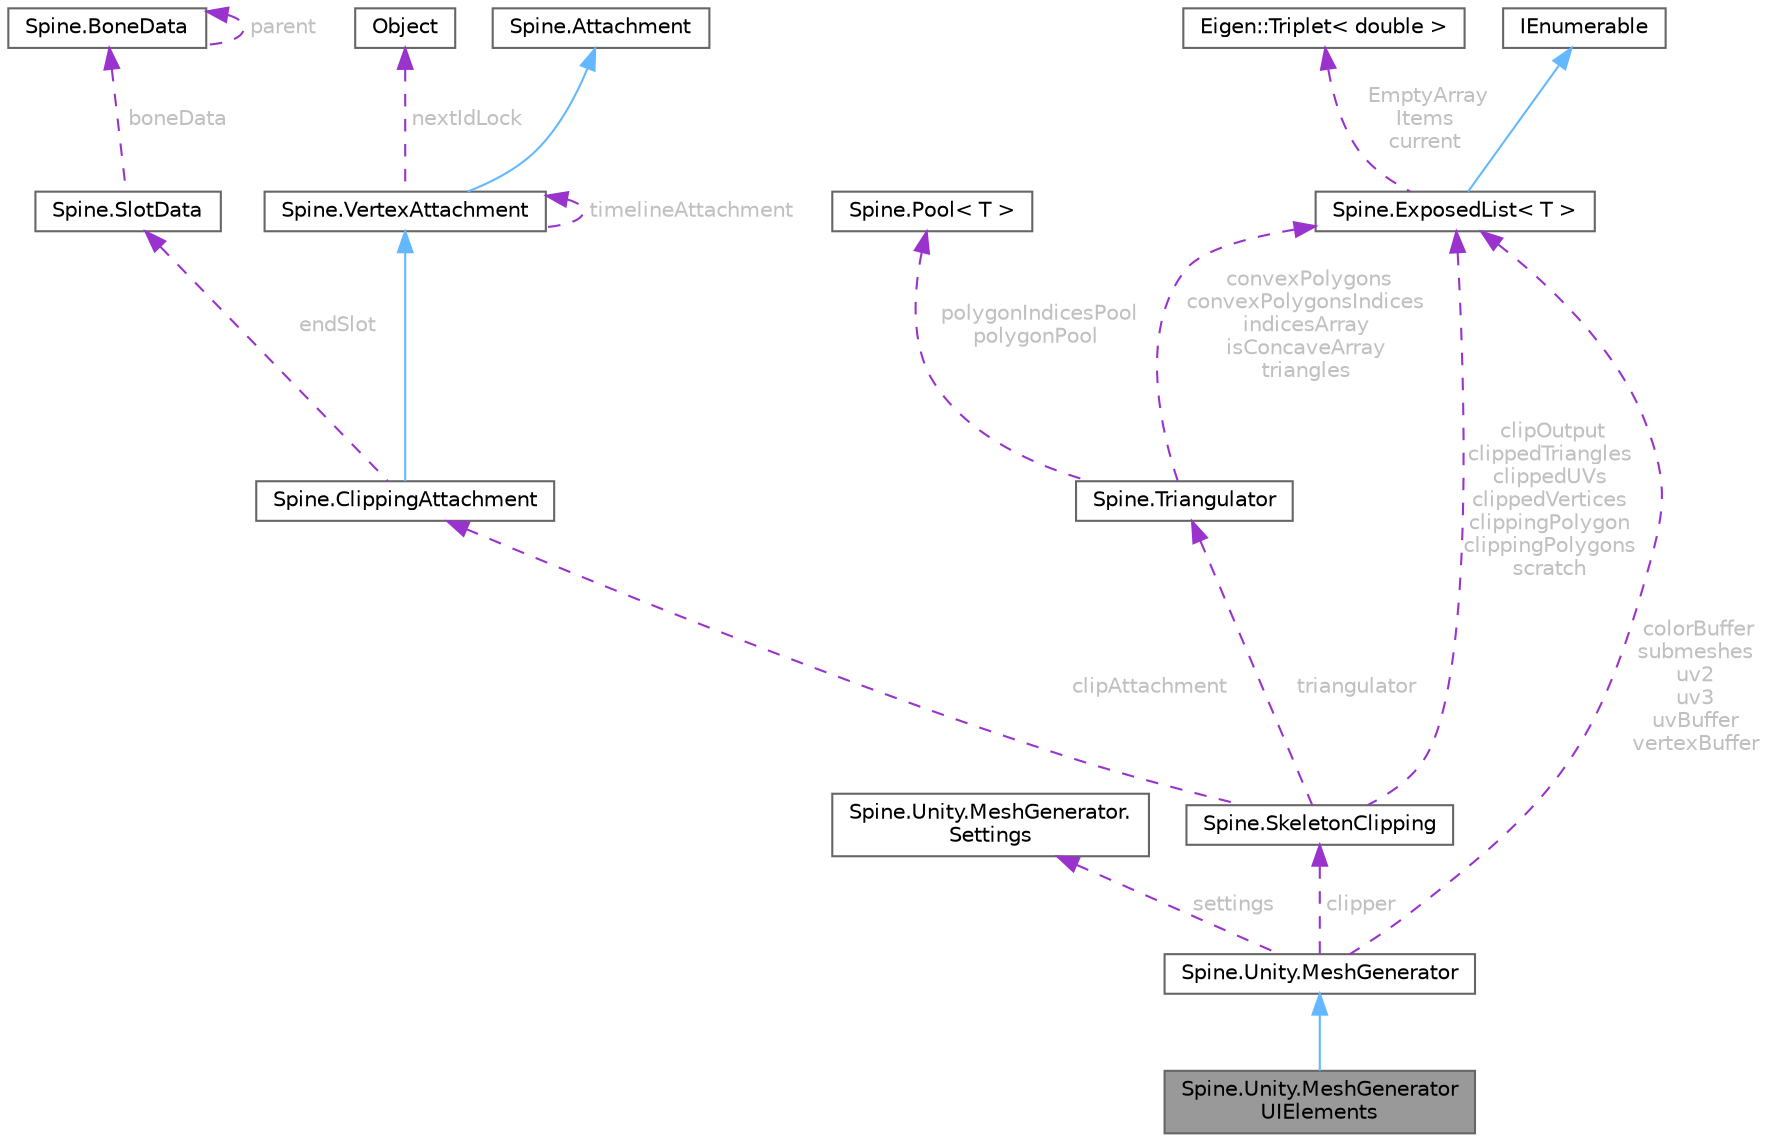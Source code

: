 digraph "Spine.Unity.MeshGeneratorUIElements"
{
 // LATEX_PDF_SIZE
  bgcolor="transparent";
  edge [fontname=Helvetica,fontsize=10,labelfontname=Helvetica,labelfontsize=10];
  node [fontname=Helvetica,fontsize=10,shape=box,height=0.2,width=0.4];
  Node1 [id="Node000001",label="Spine.Unity.MeshGenerator\lUIElements",height=0.2,width=0.4,color="gray40", fillcolor="grey60", style="filled", fontcolor="black",tooltip="Holds several methods to prepare and generate a UnityEngine mesh based on a skeleton...."];
  Node2 -> Node1 [id="edge19_Node000001_Node000002",dir="back",color="steelblue1",style="solid",tooltip=" "];
  Node2 [id="Node000002",label="Spine.Unity.MeshGenerator",height=0.2,width=0.4,color="gray40", fillcolor="white", style="filled",URL="$class_spine_1_1_unity_1_1_mesh_generator.html",tooltip="Holds several methods to prepare and generate a UnityEngine mesh based on a skeleton...."];
  Node3 -> Node2 [id="edge20_Node000002_Node000003",dir="back",color="darkorchid3",style="dashed",tooltip=" ",label=" settings",fontcolor="grey" ];
  Node3 [id="Node000003",label="Spine.Unity.MeshGenerator.\lSettings",height=0.2,width=0.4,color="gray40", fillcolor="white", style="filled",URL="$struct_spine_1_1_unity_1_1_mesh_generator_1_1_settings.html",tooltip=" "];
  Node4 -> Node2 [id="edge21_Node000002_Node000004",dir="back",color="darkorchid3",style="dashed",tooltip=" ",label=" colorBuffer\nsubmeshes\nuv2\nuv3\nuvBuffer\nvertexBuffer",fontcolor="grey" ];
  Node4 [id="Node000004",label="Spine.ExposedList\< T \>",height=0.2,width=0.4,color="gray40", fillcolor="white", style="filled",URL="$class_spine_1_1_exposed_list-1-g.html",tooltip=" "];
  Node5 -> Node4 [id="edge22_Node000004_Node000005",dir="back",color="steelblue1",style="solid",tooltip=" "];
  Node5 [id="Node000005",label="IEnumerable",height=0.2,width=0.4,color="gray40", fillcolor="white", style="filled",tooltip=" "];
  Node6 -> Node4 [id="edge23_Node000004_Node000006",dir="back",color="darkorchid3",style="dashed",tooltip=" ",label=" EmptyArray\nItems\ncurrent",fontcolor="grey" ];
  Node6 [id="Node000006",label="Eigen::Triplet\< double \>",height=0.2,width=0.4,color="gray40", fillcolor="white", style="filled",URL="$class_eigen_1_1_triplet.html",tooltip=" "];
  Node7 -> Node2 [id="edge24_Node000002_Node000007",dir="back",color="darkorchid3",style="dashed",tooltip=" ",label=" clipper",fontcolor="grey" ];
  Node7 [id="Node000007",label="Spine.SkeletonClipping",height=0.2,width=0.4,color="gray40", fillcolor="white", style="filled",URL="$class_spine_1_1_skeleton_clipping.html",tooltip=" "];
  Node8 -> Node7 [id="edge25_Node000007_Node000008",dir="back",color="darkorchid3",style="dashed",tooltip=" ",label=" triangulator",fontcolor="grey" ];
  Node8 [id="Node000008",label="Spine.Triangulator",height=0.2,width=0.4,color="gray40", fillcolor="white", style="filled",URL="$class_spine_1_1_triangulator.html",tooltip=" "];
  Node4 -> Node8 [id="edge26_Node000008_Node000004",dir="back",color="darkorchid3",style="dashed",tooltip=" ",label=" convexPolygons\nconvexPolygonsIndices\nindicesArray\nisConcaveArray\ntriangles",fontcolor="grey" ];
  Node9 -> Node8 [id="edge27_Node000008_Node000009",dir="back",color="darkorchid3",style="dashed",tooltip=" ",label=" polygonIndicesPool\npolygonPool",fontcolor="grey" ];
  Node9 [id="Node000009",label="Spine.Pool\< T \>",height=0.2,width=0.4,color="gray40", fillcolor="white", style="filled",URL="$class_spine_1_1_pool-1-g.html",tooltip=" "];
  Node4 -> Node7 [id="edge28_Node000007_Node000004",dir="back",color="darkorchid3",style="dashed",tooltip=" ",label=" clipOutput\nclippedTriangles\nclippedUVs\nclippedVertices\nclippingPolygon\nclippingPolygons\nscratch",fontcolor="grey" ];
  Node10 -> Node7 [id="edge29_Node000007_Node000010",dir="back",color="darkorchid3",style="dashed",tooltip=" ",label=" clipAttachment",fontcolor="grey" ];
  Node10 [id="Node000010",label="Spine.ClippingAttachment",height=0.2,width=0.4,color="gray40", fillcolor="white", style="filled",URL="$class_spine_1_1_clipping_attachment.html",tooltip=" "];
  Node11 -> Node10 [id="edge30_Node000010_Node000011",dir="back",color="steelblue1",style="solid",tooltip=" "];
  Node11 [id="Node000011",label="Spine.VertexAttachment",height=0.2,width=0.4,color="gray40", fillcolor="white", style="filled",URL="$class_spine_1_1_vertex_attachment.html",tooltip=">An attachment with vertices that are transformed by one or more bones and can be deformed by a slot'..."];
  Node12 -> Node11 [id="edge31_Node000011_Node000012",dir="back",color="steelblue1",style="solid",tooltip=" "];
  Node12 [id="Node000012",label="Spine.Attachment",height=0.2,width=0.4,color="gray40", fillcolor="white", style="filled",URL="$class_spine_1_1_attachment.html",tooltip="The base class for all attachments."];
  Node13 -> Node11 [id="edge32_Node000011_Node000013",dir="back",color="darkorchid3",style="dashed",tooltip=" ",label=" nextIdLock",fontcolor="grey" ];
  Node13 [id="Node000013",label="Object",height=0.2,width=0.4,color="gray40", fillcolor="white", style="filled",URL="$class_object.html",tooltip=" "];
  Node11 -> Node11 [id="edge33_Node000011_Node000011",dir="back",color="darkorchid3",style="dashed",tooltip=" ",label=" timelineAttachment",fontcolor="grey" ];
  Node14 -> Node10 [id="edge34_Node000010_Node000014",dir="back",color="darkorchid3",style="dashed",tooltip=" ",label=" endSlot",fontcolor="grey" ];
  Node14 [id="Node000014",label="Spine.SlotData",height=0.2,width=0.4,color="gray40", fillcolor="white", style="filled",URL="$class_spine_1_1_slot_data.html",tooltip=" "];
  Node15 -> Node14 [id="edge35_Node000014_Node000015",dir="back",color="darkorchid3",style="dashed",tooltip=" ",label=" boneData",fontcolor="grey" ];
  Node15 [id="Node000015",label="Spine.BoneData",height=0.2,width=0.4,color="gray40", fillcolor="white", style="filled",URL="$class_spine_1_1_bone_data.html",tooltip=" "];
  Node15 -> Node15 [id="edge36_Node000015_Node000015",dir="back",color="darkorchid3",style="dashed",tooltip=" ",label=" parent",fontcolor="grey" ];
}
